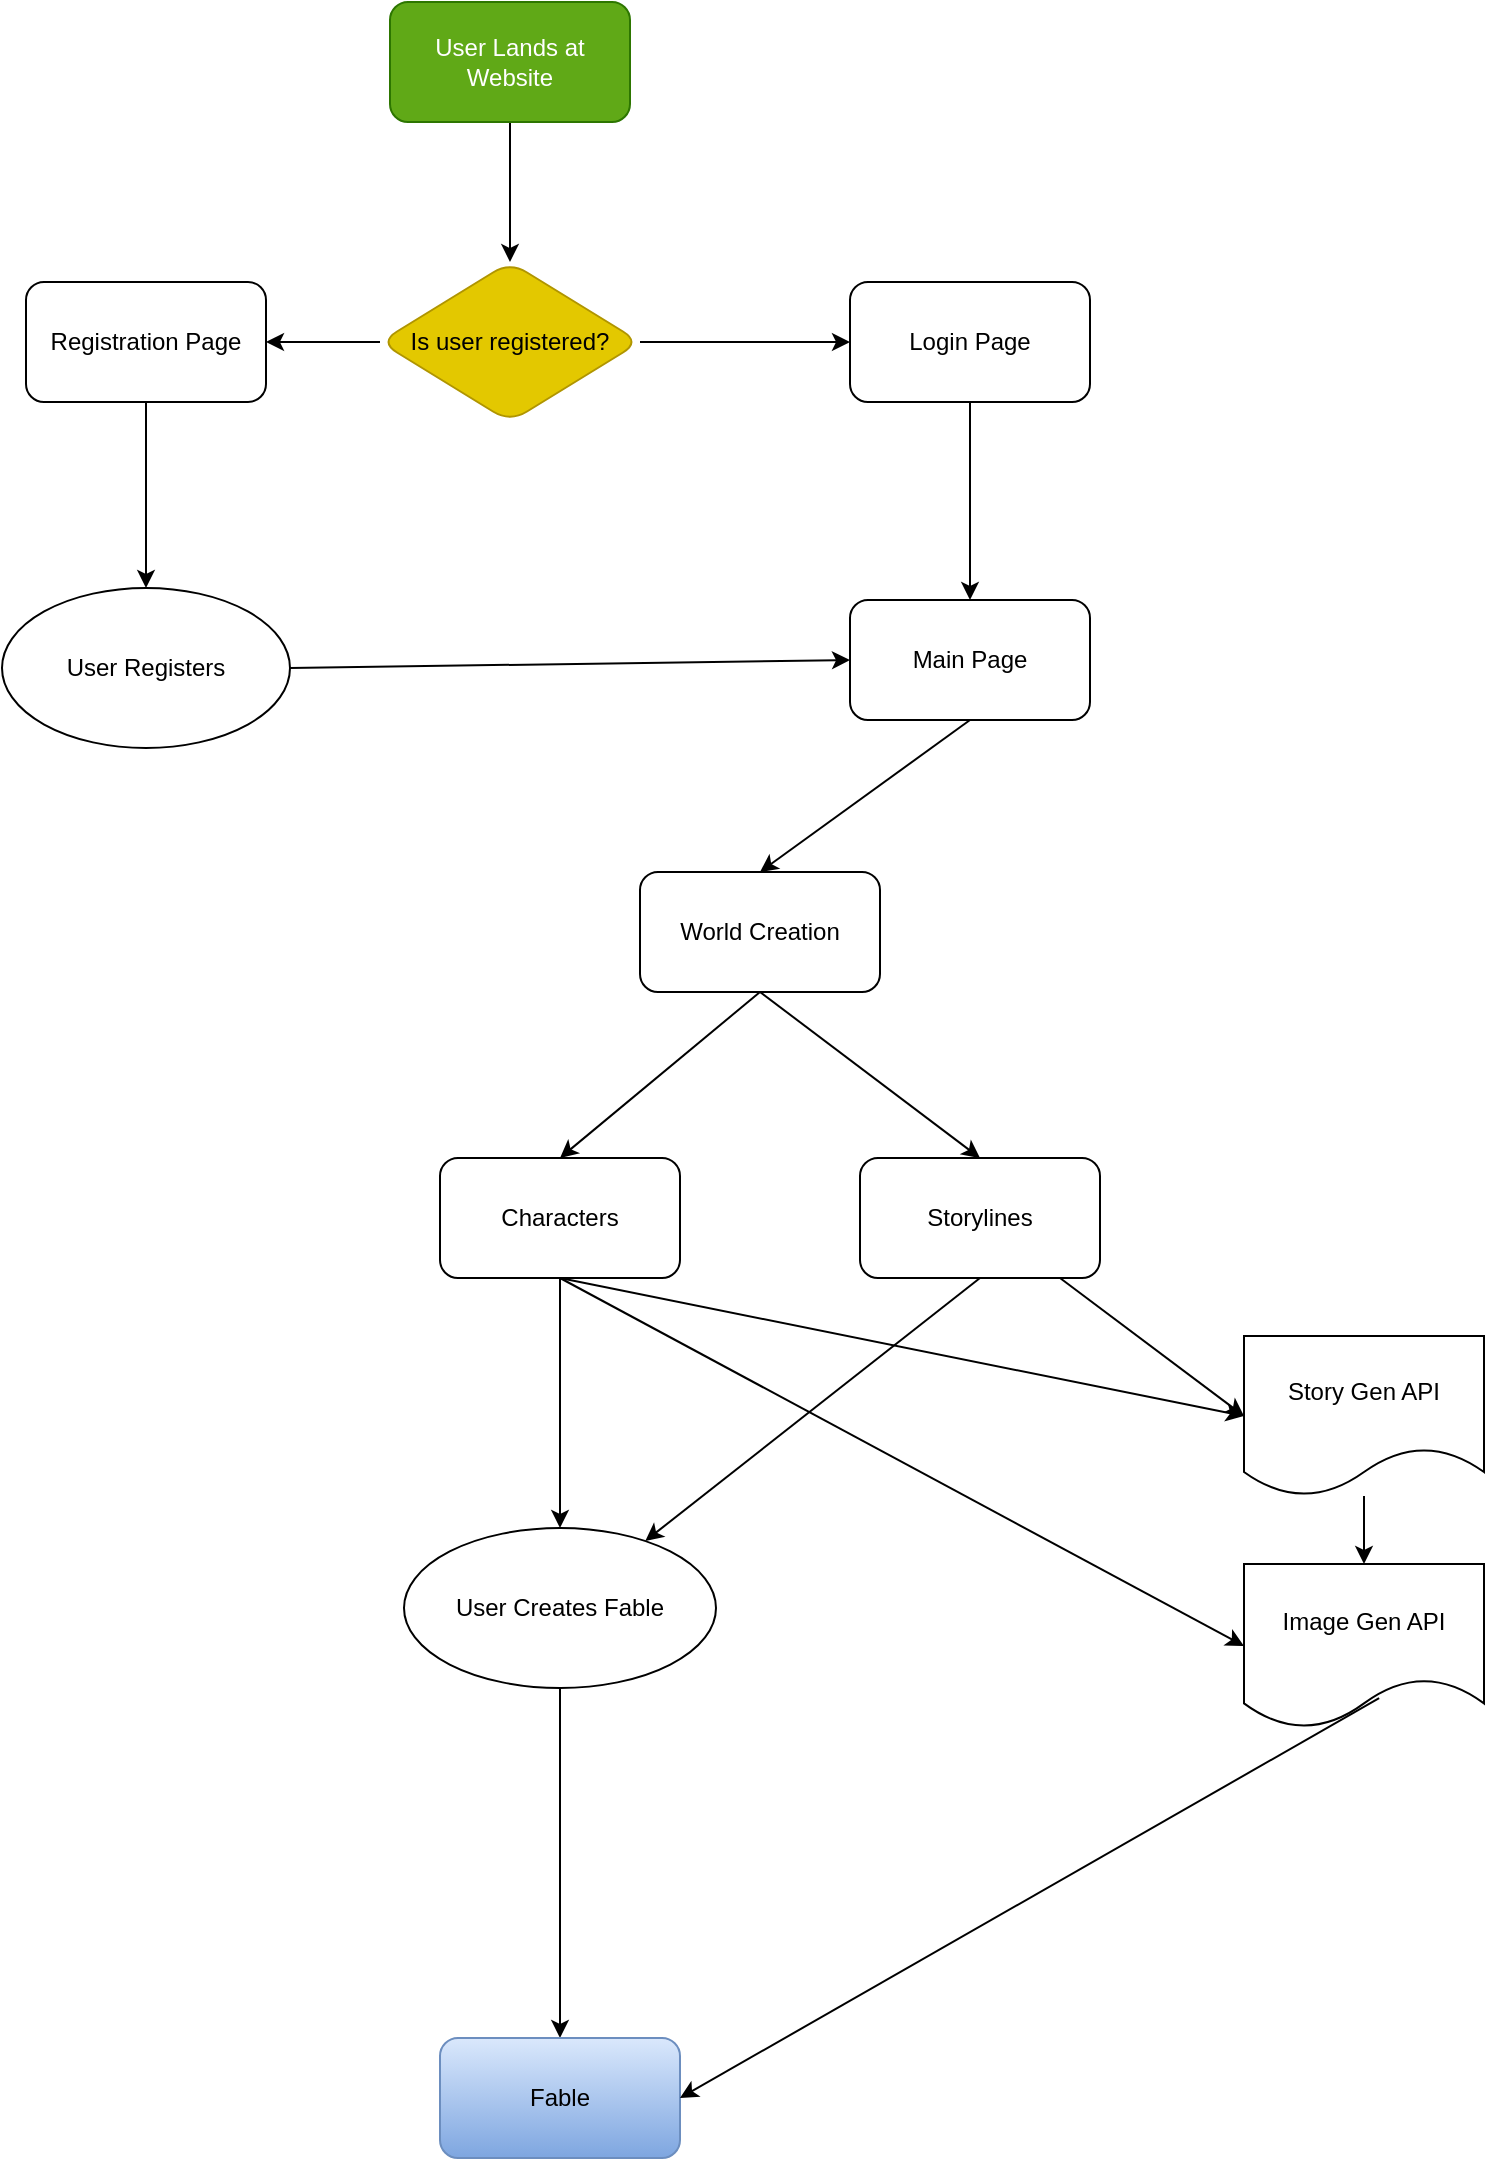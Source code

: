 <mxfile>
    <diagram id="pqDO0BWjQ6NIZdfM7k58" name="Page-1">
        <mxGraphModel dx="1080" dy="900" grid="0" gridSize="10" guides="1" tooltips="1" connect="1" arrows="1" fold="1" page="0" pageScale="1" pageWidth="1100" pageHeight="850" background="none" math="0" shadow="0">
            <root>
                <mxCell id="0"/>
                <mxCell id="1" parent="0"/>
                <mxCell id="4" style="edgeStyle=none;html=1;exitX=0.5;exitY=1;exitDx=0;exitDy=0;rounded=1;" edge="1" parent="1" source="2" target="3">
                    <mxGeometry relative="1" as="geometry"/>
                </mxCell>
                <mxCell id="2" value="User Lands at Website" style="whiteSpace=wrap;html=1;fillColor=#60a917;fontColor=#ffffff;strokeColor=#2D7600;rounded=1;" vertex="1" parent="1">
                    <mxGeometry x="360" y="80" width="120" height="60" as="geometry"/>
                </mxCell>
                <mxCell id="5" style="edgeStyle=none;html=1;exitX=1;exitY=0.5;exitDx=0;exitDy=0;entryX=0;entryY=0.5;entryDx=0;entryDy=0;rounded=1;" edge="1" parent="1" source="3" target="6">
                    <mxGeometry relative="1" as="geometry">
                        <mxPoint x="590" y="250" as="targetPoint"/>
                    </mxGeometry>
                </mxCell>
                <mxCell id="7" style="edgeStyle=none;html=1;exitX=0;exitY=0.5;exitDx=0;exitDy=0;entryX=1;entryY=0.5;entryDx=0;entryDy=0;rounded=1;" edge="1" parent="1" source="3" target="8">
                    <mxGeometry relative="1" as="geometry">
                        <mxPoint x="220" y="250" as="targetPoint"/>
                    </mxGeometry>
                </mxCell>
                <mxCell id="3" value="Is user registered?" style="rhombus;whiteSpace=wrap;html=1;fillColor=#e3c800;strokeColor=#B09500;fontColor=#000000;rounded=1;" vertex="1" parent="1">
                    <mxGeometry x="355" y="210" width="130" height="80" as="geometry"/>
                </mxCell>
                <mxCell id="21" value="" style="edgeStyle=none;html=1;rounded=1;" edge="1" parent="1" source="6" target="20">
                    <mxGeometry relative="1" as="geometry"/>
                </mxCell>
                <mxCell id="6" value="Login Page" style="whiteSpace=wrap;html=1;rounded=1;" vertex="1" parent="1">
                    <mxGeometry x="590" y="220" width="120" height="60" as="geometry"/>
                </mxCell>
                <mxCell id="15" style="edgeStyle=none;html=1;exitX=0.5;exitY=1;exitDx=0;exitDy=0;entryX=0.5;entryY=0;entryDx=0;entryDy=0;rounded=1;" edge="1" parent="1" source="8" target="17">
                    <mxGeometry relative="1" as="geometry">
                        <mxPoint x="238.588" y="356.15" as="targetPoint"/>
                    </mxGeometry>
                </mxCell>
                <mxCell id="8" value="Registration Page" style="whiteSpace=wrap;html=1;rounded=1;" vertex="1" parent="1">
                    <mxGeometry x="178" y="220" width="120" height="60" as="geometry"/>
                </mxCell>
                <mxCell id="13" style="edgeStyle=none;html=1;exitX=0.5;exitY=1;exitDx=0;exitDy=0;entryX=0.5;entryY=0;entryDx=0;entryDy=0;rounded=1;" edge="1" parent="1" source="9" target="11">
                    <mxGeometry relative="1" as="geometry"/>
                </mxCell>
                <mxCell id="14" style="edgeStyle=none;html=1;exitX=0.5;exitY=1;exitDx=0;exitDy=0;entryX=0.5;entryY=0;entryDx=0;entryDy=0;rounded=1;" edge="1" parent="1" source="9" target="12">
                    <mxGeometry relative="1" as="geometry"/>
                </mxCell>
                <mxCell id="9" value="World Creation" style="whiteSpace=wrap;html=1;rounded=1;" vertex="1" parent="1">
                    <mxGeometry x="485" y="515" width="120" height="60" as="geometry"/>
                </mxCell>
                <mxCell id="25" value="" style="edgeStyle=none;html=1;rounded=1;" edge="1" parent="1" source="11" target="24">
                    <mxGeometry relative="1" as="geometry"/>
                </mxCell>
                <mxCell id="32" style="edgeStyle=none;html=1;exitX=0.5;exitY=1;exitDx=0;exitDy=0;entryX=0;entryY=0.5;entryDx=0;entryDy=0;fontColor=#000000;rounded=1;" edge="1" parent="1" source="11" target="29">
                    <mxGeometry relative="1" as="geometry"/>
                </mxCell>
                <mxCell id="35" style="edgeStyle=none;html=1;exitX=0.5;exitY=1;exitDx=0;exitDy=0;entryX=0;entryY=0.5;entryDx=0;entryDy=0;fontColor=#000000;rounded=1;" edge="1" parent="1" source="11" target="33">
                    <mxGeometry relative="1" as="geometry"/>
                </mxCell>
                <mxCell id="11" value="Characters" style="whiteSpace=wrap;html=1;rounded=1;" vertex="1" parent="1">
                    <mxGeometry x="385" y="658" width="120" height="60" as="geometry"/>
                </mxCell>
                <mxCell id="26" style="edgeStyle=none;html=1;exitX=0.5;exitY=1;exitDx=0;exitDy=0;rounded=1;" edge="1" parent="1" source="12" target="24">
                    <mxGeometry relative="1" as="geometry"/>
                </mxCell>
                <mxCell id="30" value="" style="edgeStyle=none;html=1;fontColor=#000000;entryX=0;entryY=0.5;entryDx=0;entryDy=0;rounded=1;" edge="1" parent="1" source="12" target="29">
                    <mxGeometry relative="1" as="geometry"/>
                </mxCell>
                <mxCell id="12" value="Storylines" style="whiteSpace=wrap;html=1;rounded=1;" vertex="1" parent="1">
                    <mxGeometry x="595" y="658" width="120" height="60" as="geometry"/>
                </mxCell>
                <mxCell id="22" style="edgeStyle=none;html=1;exitX=1;exitY=0.5;exitDx=0;exitDy=0;entryX=0;entryY=0.5;entryDx=0;entryDy=0;rounded=1;" edge="1" parent="1" source="17" target="20">
                    <mxGeometry relative="1" as="geometry"/>
                </mxCell>
                <mxCell id="17" value="User Registers" style="ellipse;whiteSpace=wrap;html=1;rounded=1;" vertex="1" parent="1">
                    <mxGeometry x="166" y="373" width="144" height="80" as="geometry"/>
                </mxCell>
                <mxCell id="23" style="edgeStyle=none;html=1;exitX=0.5;exitY=1;exitDx=0;exitDy=0;entryX=0.5;entryY=0;entryDx=0;entryDy=0;rounded=1;" edge="1" parent="1" source="20" target="9">
                    <mxGeometry relative="1" as="geometry"/>
                </mxCell>
                <mxCell id="20" value="Main Page" style="whiteSpace=wrap;html=1;rounded=1;" vertex="1" parent="1">
                    <mxGeometry x="590" y="379" width="120" height="60" as="geometry"/>
                </mxCell>
                <mxCell id="28" value="" style="edgeStyle=none;html=1;rounded=1;" edge="1" parent="1" source="24" target="27">
                    <mxGeometry relative="1" as="geometry"/>
                </mxCell>
                <mxCell id="24" value="User Creates Fable" style="ellipse;whiteSpace=wrap;html=1;rounded=1;" vertex="1" parent="1">
                    <mxGeometry x="367" y="843" width="156" height="80" as="geometry"/>
                </mxCell>
                <mxCell id="27" value="&lt;font color=&quot;#000000&quot;&gt;Fable&lt;/font&gt;" style="whiteSpace=wrap;html=1;fillColor=#dae8fc;strokeColor=#6c8ebf;gradientColor=#7ea6e0;rounded=1;" vertex="1" parent="1">
                    <mxGeometry x="385" y="1098" width="120" height="60" as="geometry"/>
                </mxCell>
                <mxCell id="34" value="" style="edgeStyle=none;html=1;fontColor=#000000;rounded=1;" edge="1" parent="1" source="29" target="33">
                    <mxGeometry relative="1" as="geometry"/>
                </mxCell>
                <mxCell id="29" value="Story Gen API" style="shape=document;whiteSpace=wrap;html=1;boundedLbl=1;rounded=1;" vertex="1" parent="1">
                    <mxGeometry x="787" y="747" width="120" height="80" as="geometry"/>
                </mxCell>
                <mxCell id="33" value="Image Gen API" style="shape=document;whiteSpace=wrap;html=1;boundedLbl=1;rounded=1;" vertex="1" parent="1">
                    <mxGeometry x="787" y="861" width="120" height="82" as="geometry"/>
                </mxCell>
                <mxCell id="36" value="" style="endArrow=classic;html=1;rounded=1;entryX=1;entryY=0.5;entryDx=0;entryDy=0;exitX=0.563;exitY=0.818;exitDx=0;exitDy=0;exitPerimeter=0;" edge="1" parent="1" source="33" target="27">
                    <mxGeometry width="50" height="50" relative="1" as="geometry">
                        <mxPoint x="852" y="954" as="sourcePoint"/>
                        <mxPoint x="591" y="866" as="targetPoint"/>
                    </mxGeometry>
                </mxCell>
            </root>
        </mxGraphModel>
    </diagram>
</mxfile>